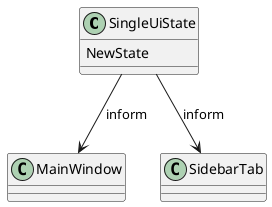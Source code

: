 @startuml


class SingleUiState
class MainWindow
class SidebarTab

SingleUiState --> MainWindow : inform
SingleUiState --> SidebarTab : inform

class SingleUiState {
NewState
}



@enduml
